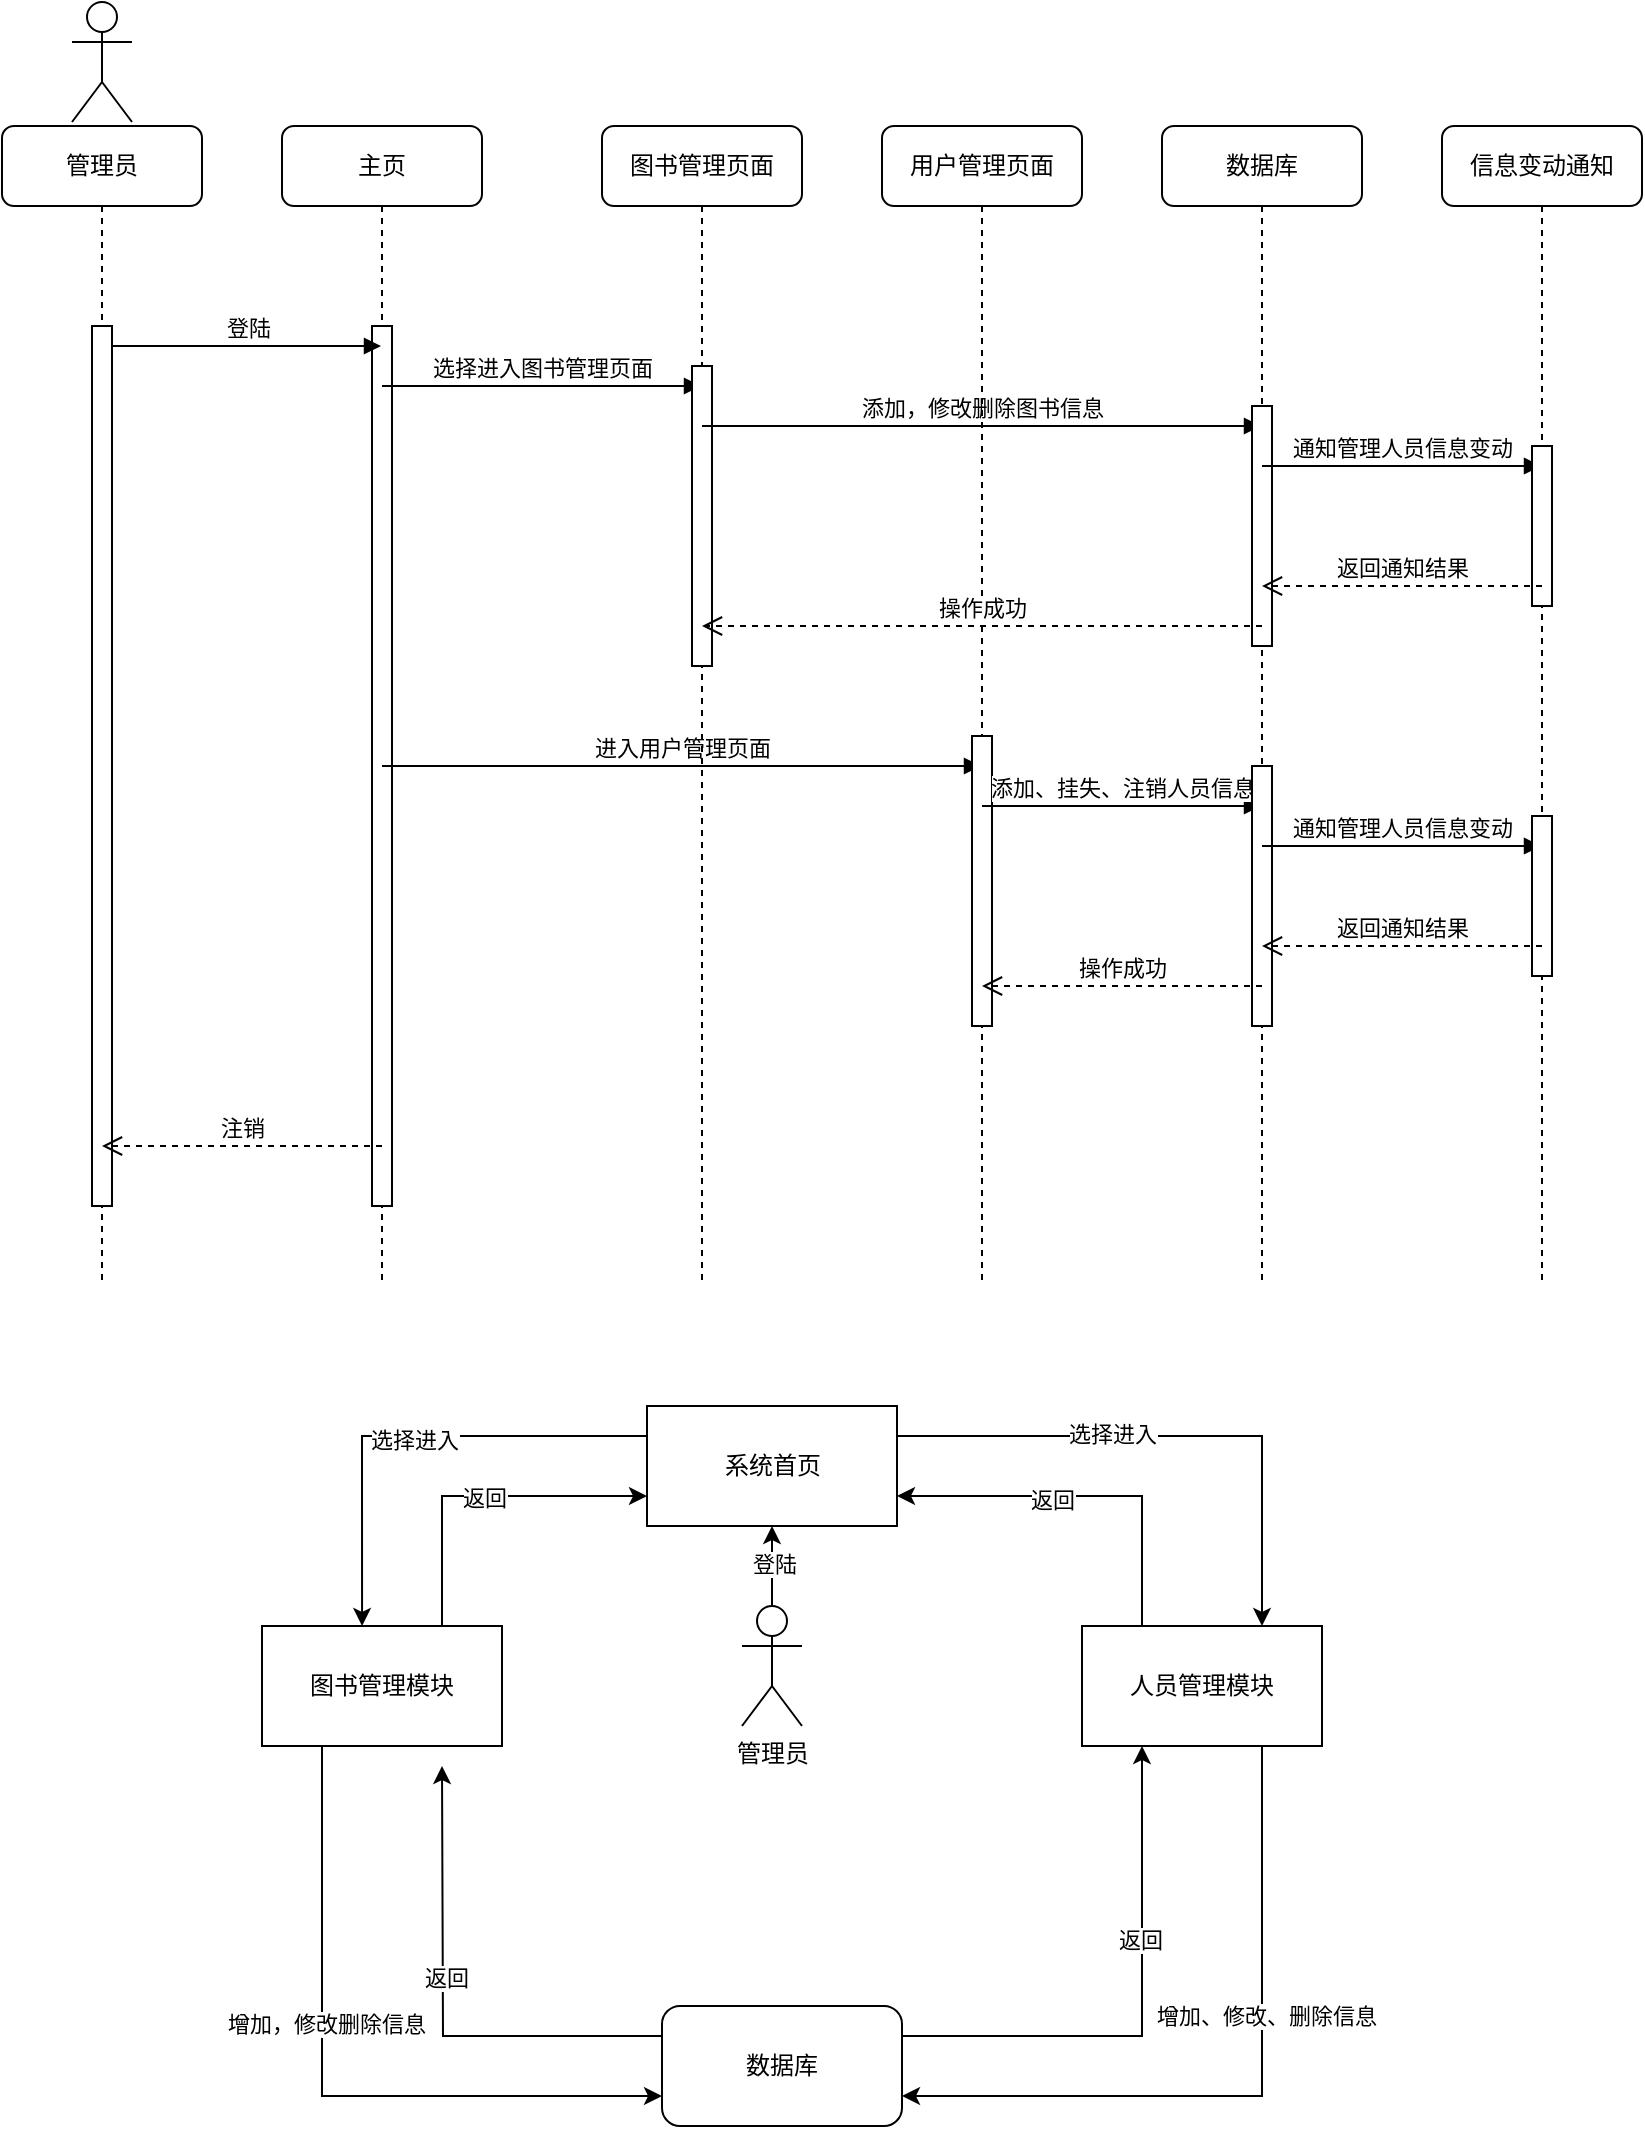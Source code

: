 <mxfile version="16.2.2" type="github">
  <diagram name="Page-1" id="13e1069c-82ec-6db2-03f1-153e76fe0fe0">
    <mxGraphModel dx="1018" dy="528" grid="1" gridSize="10" guides="1" tooltips="1" connect="1" arrows="1" fold="1" page="1" pageScale="1" pageWidth="1100" pageHeight="850" background="none" math="0" shadow="0">
      <root>
        <mxCell id="0" />
        <mxCell id="1" parent="0" />
        <mxCell id="7baba1c4bc27f4b0-2" value="主页" style="shape=umlLifeline;perimeter=lifelinePerimeter;whiteSpace=wrap;html=1;container=1;collapsible=0;recursiveResize=0;outlineConnect=0;rounded=1;shadow=0;comic=0;labelBackgroundColor=none;strokeWidth=1;fontFamily=Verdana;fontSize=12;align=center;" parent="1" vertex="1">
          <mxGeometry x="240" y="80" width="100" height="580" as="geometry" />
        </mxCell>
        <mxCell id="f3t8Dy3waux5yIoCynqv-2" value="" style="html=1;points=[];perimeter=orthogonalPerimeter;" vertex="1" parent="7baba1c4bc27f4b0-2">
          <mxGeometry x="45" y="100" width="10" height="440" as="geometry" />
        </mxCell>
        <mxCell id="f3t8Dy3waux5yIoCynqv-5" value="选择进入图书管理页面" style="html=1;verticalAlign=bottom;endArrow=block;rounded=0;" edge="1" parent="7baba1c4bc27f4b0-2" target="7baba1c4bc27f4b0-3">
          <mxGeometry width="80" relative="1" as="geometry">
            <mxPoint x="50" y="130" as="sourcePoint" />
            <mxPoint x="130" y="130" as="targetPoint" />
          </mxGeometry>
        </mxCell>
        <mxCell id="f3t8Dy3waux5yIoCynqv-13" value="进入用户管理页面" style="html=1;verticalAlign=bottom;endArrow=block;rounded=0;" edge="1" parent="7baba1c4bc27f4b0-2" target="7baba1c4bc27f4b0-4">
          <mxGeometry width="80" relative="1" as="geometry">
            <mxPoint x="50" y="320" as="sourcePoint" />
            <mxPoint x="130" y="320" as="targetPoint" />
          </mxGeometry>
        </mxCell>
        <mxCell id="7baba1c4bc27f4b0-3" value="图书管理页面" style="shape=umlLifeline;perimeter=lifelinePerimeter;whiteSpace=wrap;html=1;container=1;collapsible=0;recursiveResize=0;outlineConnect=0;rounded=1;shadow=0;comic=0;labelBackgroundColor=none;strokeWidth=1;fontFamily=Verdana;fontSize=12;align=center;" parent="1" vertex="1">
          <mxGeometry x="400" y="80" width="100" height="580" as="geometry" />
        </mxCell>
        <mxCell id="f3t8Dy3waux5yIoCynqv-4" value="" style="html=1;points=[];perimeter=orthogonalPerimeter;" vertex="1" parent="7baba1c4bc27f4b0-3">
          <mxGeometry x="45" y="120" width="10" height="150" as="geometry" />
        </mxCell>
        <mxCell id="f3t8Dy3waux5yIoCynqv-7" value="添加，修改删除图书信息" style="html=1;verticalAlign=bottom;endArrow=block;rounded=0;" edge="1" parent="7baba1c4bc27f4b0-3" target="7baba1c4bc27f4b0-5">
          <mxGeometry width="80" relative="1" as="geometry">
            <mxPoint x="50" y="150" as="sourcePoint" />
            <mxPoint x="130" y="150" as="targetPoint" />
          </mxGeometry>
        </mxCell>
        <mxCell id="7baba1c4bc27f4b0-4" value="用户管理页面" style="shape=umlLifeline;perimeter=lifelinePerimeter;whiteSpace=wrap;html=1;container=1;collapsible=0;recursiveResize=0;outlineConnect=0;rounded=1;shadow=0;comic=0;labelBackgroundColor=none;strokeWidth=1;fontFamily=Verdana;fontSize=12;align=center;" parent="1" vertex="1">
          <mxGeometry x="540" y="80" width="100" height="580" as="geometry" />
        </mxCell>
        <mxCell id="f3t8Dy3waux5yIoCynqv-12" value="" style="html=1;points=[];perimeter=orthogonalPerimeter;" vertex="1" parent="7baba1c4bc27f4b0-4">
          <mxGeometry x="45" y="305" width="10" height="145" as="geometry" />
        </mxCell>
        <mxCell id="f3t8Dy3waux5yIoCynqv-15" value="添加、挂失、注销人员信息" style="html=1;verticalAlign=bottom;endArrow=block;rounded=0;" edge="1" parent="7baba1c4bc27f4b0-4" target="7baba1c4bc27f4b0-5">
          <mxGeometry width="80" relative="1" as="geometry">
            <mxPoint x="50" y="340" as="sourcePoint" />
            <mxPoint x="130" y="340" as="targetPoint" />
          </mxGeometry>
        </mxCell>
        <mxCell id="7baba1c4bc27f4b0-5" value="数据库" style="shape=umlLifeline;perimeter=lifelinePerimeter;whiteSpace=wrap;html=1;container=1;collapsible=0;recursiveResize=0;outlineConnect=0;rounded=1;shadow=0;comic=0;labelBackgroundColor=none;strokeWidth=1;fontFamily=Verdana;fontSize=12;align=center;" parent="1" vertex="1">
          <mxGeometry x="680" y="80" width="100" height="580" as="geometry" />
        </mxCell>
        <mxCell id="f3t8Dy3waux5yIoCynqv-6" value="" style="html=1;points=[];perimeter=orthogonalPerimeter;" vertex="1" parent="7baba1c4bc27f4b0-5">
          <mxGeometry x="45" y="140" width="10" height="120" as="geometry" />
        </mxCell>
        <mxCell id="f3t8Dy3waux5yIoCynqv-9" value="通知管理人员信息变动" style="html=1;verticalAlign=bottom;endArrow=block;rounded=0;" edge="1" parent="7baba1c4bc27f4b0-5" target="7baba1c4bc27f4b0-6">
          <mxGeometry width="80" relative="1" as="geometry">
            <mxPoint x="50" y="170" as="sourcePoint" />
            <mxPoint x="130" y="170" as="targetPoint" />
          </mxGeometry>
        </mxCell>
        <mxCell id="f3t8Dy3waux5yIoCynqv-14" value="" style="html=1;points=[];perimeter=orthogonalPerimeter;" vertex="1" parent="7baba1c4bc27f4b0-5">
          <mxGeometry x="45" y="320" width="10" height="130" as="geometry" />
        </mxCell>
        <mxCell id="f3t8Dy3waux5yIoCynqv-18" value="通知管理人员信息变动" style="html=1;verticalAlign=bottom;endArrow=block;rounded=0;" edge="1" parent="7baba1c4bc27f4b0-5" target="7baba1c4bc27f4b0-6">
          <mxGeometry width="80" relative="1" as="geometry">
            <mxPoint x="50" y="360" as="sourcePoint" />
            <mxPoint x="130" y="360" as="targetPoint" />
          </mxGeometry>
        </mxCell>
        <mxCell id="7baba1c4bc27f4b0-6" value="信息变动通知" style="shape=umlLifeline;perimeter=lifelinePerimeter;whiteSpace=wrap;html=1;container=1;collapsible=0;recursiveResize=0;outlineConnect=0;rounded=1;shadow=0;comic=0;labelBackgroundColor=none;strokeWidth=1;fontFamily=Verdana;fontSize=12;align=center;" parent="1" vertex="1">
          <mxGeometry x="820" y="80" width="100" height="580" as="geometry" />
        </mxCell>
        <mxCell id="f3t8Dy3waux5yIoCynqv-8" value="" style="html=1;points=[];perimeter=orthogonalPerimeter;" vertex="1" parent="7baba1c4bc27f4b0-6">
          <mxGeometry x="45" y="160" width="10" height="80" as="geometry" />
        </mxCell>
        <mxCell id="f3t8Dy3waux5yIoCynqv-16" value="" style="html=1;points=[];perimeter=orthogonalPerimeter;" vertex="1" parent="7baba1c4bc27f4b0-6">
          <mxGeometry x="45" y="345" width="10" height="80" as="geometry" />
        </mxCell>
        <mxCell id="7baba1c4bc27f4b0-8" value="管理员" style="shape=umlLifeline;perimeter=lifelinePerimeter;whiteSpace=wrap;html=1;container=1;collapsible=0;recursiveResize=0;outlineConnect=0;rounded=1;shadow=0;comic=0;labelBackgroundColor=none;strokeWidth=1;fontFamily=Verdana;fontSize=12;align=center;" parent="1" vertex="1">
          <mxGeometry x="100" y="80" width="100" height="580" as="geometry" />
        </mxCell>
        <mxCell id="7baba1c4bc27f4b0-9" value="" style="html=1;points=[];perimeter=orthogonalPerimeter;rounded=0;shadow=0;comic=0;labelBackgroundColor=none;strokeWidth=1;fontFamily=Verdana;fontSize=12;align=center;" parent="7baba1c4bc27f4b0-8" vertex="1">
          <mxGeometry x="45" y="100" width="10" height="440" as="geometry" />
        </mxCell>
        <mxCell id="f3t8Dy3waux5yIoCynqv-3" value="登陆" style="html=1;verticalAlign=bottom;endArrow=block;rounded=0;" edge="1" parent="7baba1c4bc27f4b0-8" target="7baba1c4bc27f4b0-2">
          <mxGeometry width="80" relative="1" as="geometry">
            <mxPoint x="55" y="110" as="sourcePoint" />
            <mxPoint x="135" y="110" as="targetPoint" />
          </mxGeometry>
        </mxCell>
        <mxCell id="f3t8Dy3waux5yIoCynqv-1" value="" style="shape=umlActor;verticalLabelPosition=bottom;verticalAlign=top;html=1;outlineConnect=0;" vertex="1" parent="1">
          <mxGeometry x="135" y="18" width="30" height="60" as="geometry" />
        </mxCell>
        <mxCell id="f3t8Dy3waux5yIoCynqv-10" value="返回通知结果" style="html=1;verticalAlign=bottom;endArrow=open;dashed=1;endSize=8;rounded=0;" edge="1" parent="1" target="7baba1c4bc27f4b0-5">
          <mxGeometry relative="1" as="geometry">
            <mxPoint x="870" y="310" as="sourcePoint" />
            <mxPoint x="790" y="310" as="targetPoint" />
          </mxGeometry>
        </mxCell>
        <mxCell id="f3t8Dy3waux5yIoCynqv-11" value="操作成功" style="html=1;verticalAlign=bottom;endArrow=open;dashed=1;endSize=8;rounded=0;" edge="1" parent="1" target="7baba1c4bc27f4b0-3">
          <mxGeometry relative="1" as="geometry">
            <mxPoint x="730" y="330" as="sourcePoint" />
            <mxPoint x="650" y="330" as="targetPoint" />
          </mxGeometry>
        </mxCell>
        <mxCell id="f3t8Dy3waux5yIoCynqv-19" value="返回通知结果" style="html=1;verticalAlign=bottom;endArrow=open;dashed=1;endSize=8;rounded=0;" edge="1" parent="1" target="7baba1c4bc27f4b0-5">
          <mxGeometry relative="1" as="geometry">
            <mxPoint x="870" y="490" as="sourcePoint" />
            <mxPoint x="790" y="490" as="targetPoint" />
          </mxGeometry>
        </mxCell>
        <mxCell id="f3t8Dy3waux5yIoCynqv-20" value="操作成功" style="html=1;verticalAlign=bottom;endArrow=open;dashed=1;endSize=8;rounded=0;" edge="1" parent="1" target="7baba1c4bc27f4b0-4">
          <mxGeometry relative="1" as="geometry">
            <mxPoint x="730" y="510" as="sourcePoint" />
            <mxPoint x="650" y="510" as="targetPoint" />
          </mxGeometry>
        </mxCell>
        <mxCell id="f3t8Dy3waux5yIoCynqv-21" value="注销" style="html=1;verticalAlign=bottom;endArrow=open;dashed=1;endSize=8;rounded=0;" edge="1" parent="1" target="7baba1c4bc27f4b0-8">
          <mxGeometry relative="1" as="geometry">
            <mxPoint x="290" y="590" as="sourcePoint" />
            <mxPoint x="210" y="590" as="targetPoint" />
          </mxGeometry>
        </mxCell>
        <mxCell id="f3t8Dy3waux5yIoCynqv-27" style="edgeStyle=orthogonalEdgeStyle;rounded=0;orthogonalLoop=1;jettySize=auto;html=1;" edge="1" parent="1" source="f3t8Dy3waux5yIoCynqv-22" target="f3t8Dy3waux5yIoCynqv-26">
          <mxGeometry relative="1" as="geometry" />
        </mxCell>
        <mxCell id="f3t8Dy3waux5yIoCynqv-28" value="登陆" style="edgeLabel;html=1;align=center;verticalAlign=middle;resizable=0;points=[];" vertex="1" connectable="0" parent="f3t8Dy3waux5yIoCynqv-27">
          <mxGeometry x="0.05" y="-1" relative="1" as="geometry">
            <mxPoint as="offset" />
          </mxGeometry>
        </mxCell>
        <mxCell id="f3t8Dy3waux5yIoCynqv-22" value="管理员" style="shape=umlActor;verticalLabelPosition=bottom;verticalAlign=top;html=1;" vertex="1" parent="1">
          <mxGeometry x="470" y="820" width="30" height="60" as="geometry" />
        </mxCell>
        <mxCell id="f3t8Dy3waux5yIoCynqv-31" style="edgeStyle=orthogonalEdgeStyle;rounded=0;orthogonalLoop=1;jettySize=auto;html=1;exitX=0.25;exitY=1;exitDx=0;exitDy=0;entryX=0;entryY=0.75;entryDx=0;entryDy=0;" edge="1" parent="1" source="f3t8Dy3waux5yIoCynqv-23" target="f3t8Dy3waux5yIoCynqv-25">
          <mxGeometry relative="1" as="geometry" />
        </mxCell>
        <mxCell id="f3t8Dy3waux5yIoCynqv-32" value="增加，修改删除信息" style="edgeLabel;html=1;align=center;verticalAlign=middle;resizable=0;points=[];" vertex="1" connectable="0" parent="f3t8Dy3waux5yIoCynqv-31">
          <mxGeometry x="-0.194" y="2" relative="1" as="geometry">
            <mxPoint as="offset" />
          </mxGeometry>
        </mxCell>
        <mxCell id="f3t8Dy3waux5yIoCynqv-35" style="edgeStyle=orthogonalEdgeStyle;rounded=0;orthogonalLoop=1;jettySize=auto;html=1;exitX=0.75;exitY=0;exitDx=0;exitDy=0;entryX=0;entryY=0.75;entryDx=0;entryDy=0;" edge="1" parent="1" source="f3t8Dy3waux5yIoCynqv-23" target="f3t8Dy3waux5yIoCynqv-26">
          <mxGeometry relative="1" as="geometry" />
        </mxCell>
        <mxCell id="f3t8Dy3waux5yIoCynqv-36" value="返回" style="edgeLabel;html=1;align=center;verticalAlign=middle;resizable=0;points=[];" vertex="1" connectable="0" parent="f3t8Dy3waux5yIoCynqv-35">
          <mxGeometry x="0.027" y="-1" relative="1" as="geometry">
            <mxPoint as="offset" />
          </mxGeometry>
        </mxCell>
        <mxCell id="f3t8Dy3waux5yIoCynqv-23" value="图书管理模块" style="rounded=0;whiteSpace=wrap;html=1;" vertex="1" parent="1">
          <mxGeometry x="230" y="830" width="120" height="60" as="geometry" />
        </mxCell>
        <mxCell id="f3t8Dy3waux5yIoCynqv-39" style="edgeStyle=orthogonalEdgeStyle;rounded=0;orthogonalLoop=1;jettySize=auto;html=1;exitX=0.25;exitY=0;exitDx=0;exitDy=0;entryX=1;entryY=0.75;entryDx=0;entryDy=0;" edge="1" parent="1" source="f3t8Dy3waux5yIoCynqv-24" target="f3t8Dy3waux5yIoCynqv-26">
          <mxGeometry relative="1" as="geometry" />
        </mxCell>
        <mxCell id="f3t8Dy3waux5yIoCynqv-40" value="返回" style="edgeLabel;html=1;align=center;verticalAlign=middle;resizable=0;points=[];" vertex="1" connectable="0" parent="f3t8Dy3waux5yIoCynqv-39">
          <mxGeometry x="0.173" y="2" relative="1" as="geometry">
            <mxPoint as="offset" />
          </mxGeometry>
        </mxCell>
        <mxCell id="f3t8Dy3waux5yIoCynqv-41" style="edgeStyle=orthogonalEdgeStyle;rounded=0;orthogonalLoop=1;jettySize=auto;html=1;exitX=0.75;exitY=1;exitDx=0;exitDy=0;entryX=1;entryY=0.75;entryDx=0;entryDy=0;" edge="1" parent="1" source="f3t8Dy3waux5yIoCynqv-24" target="f3t8Dy3waux5yIoCynqv-25">
          <mxGeometry relative="1" as="geometry" />
        </mxCell>
        <mxCell id="f3t8Dy3waux5yIoCynqv-42" value="增加、修改、删除信息" style="edgeLabel;html=1;align=center;verticalAlign=middle;resizable=0;points=[];" vertex="1" connectable="0" parent="f3t8Dy3waux5yIoCynqv-41">
          <mxGeometry x="-0.239" y="2" relative="1" as="geometry">
            <mxPoint as="offset" />
          </mxGeometry>
        </mxCell>
        <mxCell id="f3t8Dy3waux5yIoCynqv-24" value="人员管理模块" style="rounded=0;whiteSpace=wrap;html=1;" vertex="1" parent="1">
          <mxGeometry x="640" y="830" width="120" height="60" as="geometry" />
        </mxCell>
        <mxCell id="f3t8Dy3waux5yIoCynqv-33" style="edgeStyle=orthogonalEdgeStyle;rounded=0;orthogonalLoop=1;jettySize=auto;html=1;exitX=0;exitY=0.25;exitDx=0;exitDy=0;" edge="1" parent="1" source="f3t8Dy3waux5yIoCynqv-25">
          <mxGeometry relative="1" as="geometry">
            <mxPoint x="320" y="900" as="targetPoint" />
          </mxGeometry>
        </mxCell>
        <mxCell id="f3t8Dy3waux5yIoCynqv-34" value="返回" style="edgeLabel;html=1;align=center;verticalAlign=middle;resizable=0;points=[];" vertex="1" connectable="0" parent="f3t8Dy3waux5yIoCynqv-33">
          <mxGeometry x="0.139" y="-1" relative="1" as="geometry">
            <mxPoint as="offset" />
          </mxGeometry>
        </mxCell>
        <mxCell id="f3t8Dy3waux5yIoCynqv-43" style="edgeStyle=orthogonalEdgeStyle;rounded=0;orthogonalLoop=1;jettySize=auto;html=1;exitX=1;exitY=0.25;exitDx=0;exitDy=0;entryX=0.25;entryY=1;entryDx=0;entryDy=0;" edge="1" parent="1" source="f3t8Dy3waux5yIoCynqv-25" target="f3t8Dy3waux5yIoCynqv-24">
          <mxGeometry relative="1" as="geometry" />
        </mxCell>
        <mxCell id="f3t8Dy3waux5yIoCynqv-44" value="返回" style="edgeLabel;html=1;align=center;verticalAlign=middle;resizable=0;points=[];" vertex="1" connectable="0" parent="f3t8Dy3waux5yIoCynqv-43">
          <mxGeometry x="0.268" y="1" relative="1" as="geometry">
            <mxPoint as="offset" />
          </mxGeometry>
        </mxCell>
        <mxCell id="f3t8Dy3waux5yIoCynqv-25" value="数据库" style="rounded=1;whiteSpace=wrap;html=1;" vertex="1" parent="1">
          <mxGeometry x="430" y="1020" width="120" height="60" as="geometry" />
        </mxCell>
        <mxCell id="f3t8Dy3waux5yIoCynqv-29" style="edgeStyle=orthogonalEdgeStyle;rounded=0;orthogonalLoop=1;jettySize=auto;html=1;exitX=0;exitY=0.25;exitDx=0;exitDy=0;entryX=0.417;entryY=0;entryDx=0;entryDy=0;entryPerimeter=0;" edge="1" parent="1" source="f3t8Dy3waux5yIoCynqv-26" target="f3t8Dy3waux5yIoCynqv-23">
          <mxGeometry relative="1" as="geometry" />
        </mxCell>
        <mxCell id="f3t8Dy3waux5yIoCynqv-30" value="选择进入" style="edgeLabel;html=1;align=center;verticalAlign=middle;resizable=0;points=[];" vertex="1" connectable="0" parent="f3t8Dy3waux5yIoCynqv-29">
          <mxGeometry x="-0.011" y="2" relative="1" as="geometry">
            <mxPoint x="1" as="offset" />
          </mxGeometry>
        </mxCell>
        <mxCell id="f3t8Dy3waux5yIoCynqv-37" style="edgeStyle=orthogonalEdgeStyle;rounded=0;orthogonalLoop=1;jettySize=auto;html=1;exitX=1;exitY=0.25;exitDx=0;exitDy=0;entryX=0.75;entryY=0;entryDx=0;entryDy=0;" edge="1" parent="1" source="f3t8Dy3waux5yIoCynqv-26" target="f3t8Dy3waux5yIoCynqv-24">
          <mxGeometry relative="1" as="geometry" />
        </mxCell>
        <mxCell id="f3t8Dy3waux5yIoCynqv-38" value="选择进入" style="edgeLabel;html=1;align=center;verticalAlign=middle;resizable=0;points=[];" vertex="1" connectable="0" parent="f3t8Dy3waux5yIoCynqv-37">
          <mxGeometry x="-0.225" y="1" relative="1" as="geometry">
            <mxPoint as="offset" />
          </mxGeometry>
        </mxCell>
        <mxCell id="f3t8Dy3waux5yIoCynqv-26" value="系统首页" style="rounded=0;whiteSpace=wrap;html=1;" vertex="1" parent="1">
          <mxGeometry x="422.5" y="720" width="125" height="60" as="geometry" />
        </mxCell>
      </root>
    </mxGraphModel>
  </diagram>
</mxfile>
